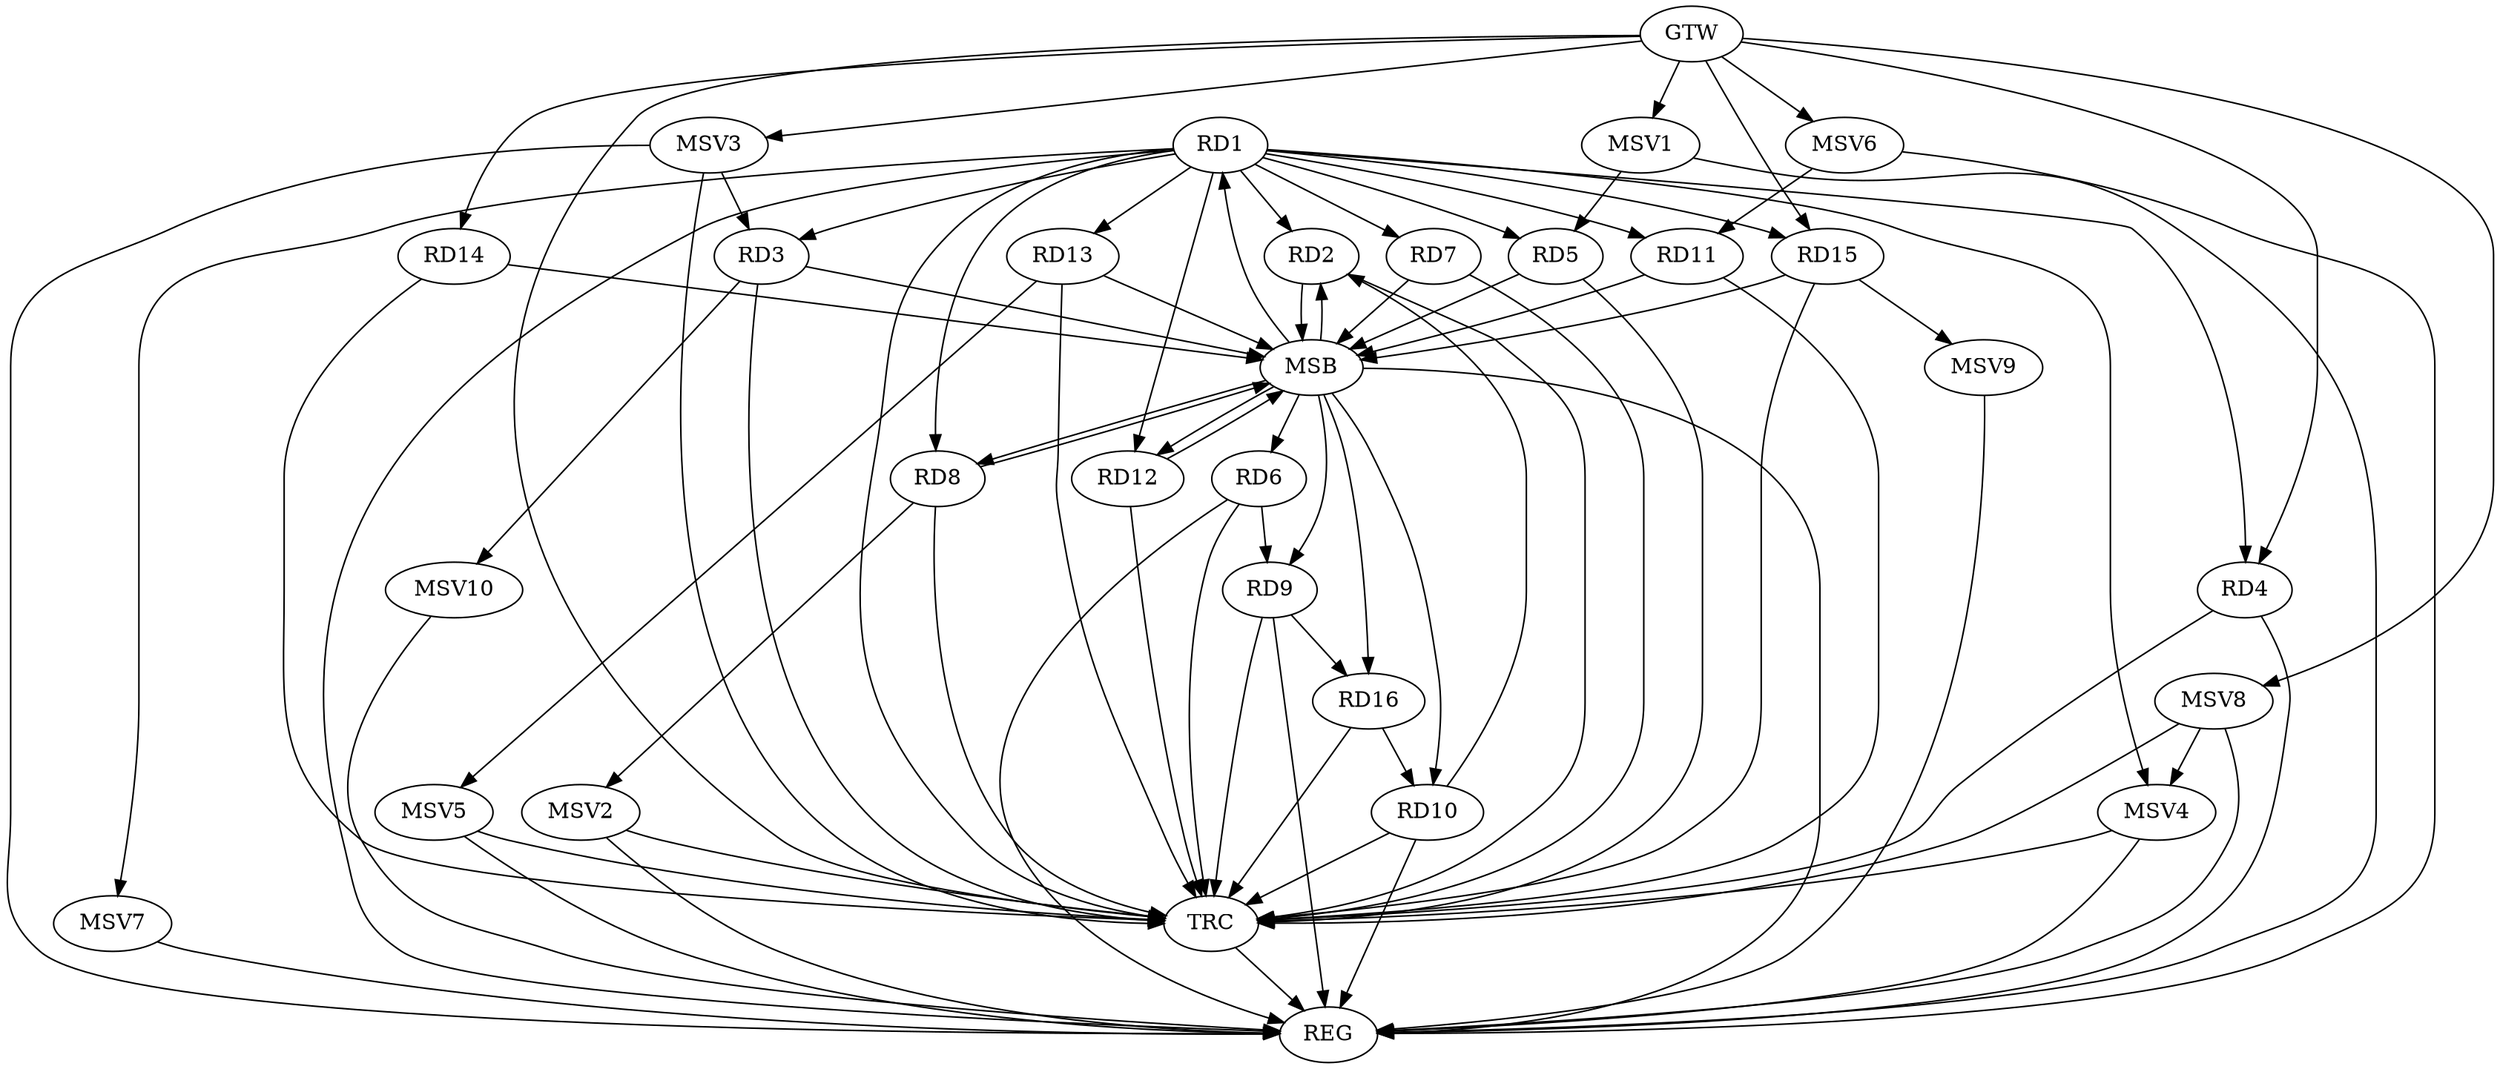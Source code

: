 strict digraph G {
  RD1 [ label="RD1" ];
  RD2 [ label="RD2" ];
  RD3 [ label="RD3" ];
  RD4 [ label="RD4" ];
  RD5 [ label="RD5" ];
  RD6 [ label="RD6" ];
  RD7 [ label="RD7" ];
  RD8 [ label="RD8" ];
  RD9 [ label="RD9" ];
  RD10 [ label="RD10" ];
  RD11 [ label="RD11" ];
  RD12 [ label="RD12" ];
  RD13 [ label="RD13" ];
  RD14 [ label="RD14" ];
  RD15 [ label="RD15" ];
  RD16 [ label="RD16" ];
  GTW [ label="GTW" ];
  REG [ label="REG" ];
  MSB [ label="MSB" ];
  TRC [ label="TRC" ];
  MSV1 [ label="MSV1" ];
  MSV2 [ label="MSV2" ];
  MSV3 [ label="MSV3" ];
  MSV4 [ label="MSV4" ];
  MSV5 [ label="MSV5" ];
  MSV6 [ label="MSV6" ];
  MSV7 [ label="MSV7" ];
  MSV8 [ label="MSV8" ];
  MSV9 [ label="MSV9" ];
  MSV10 [ label="MSV10" ];
  RD1 -> RD2;
  RD1 -> RD5;
  RD1 -> RD8;
  RD1 -> RD13;
  RD10 -> RD2;
  RD6 -> RD9;
  RD9 -> RD16;
  RD16 -> RD10;
  GTW -> RD4;
  GTW -> RD14;
  GTW -> RD15;
  RD1 -> REG;
  RD4 -> REG;
  RD6 -> REG;
  RD9 -> REG;
  RD10 -> REG;
  RD2 -> MSB;
  MSB -> RD9;
  MSB -> REG;
  RD3 -> MSB;
  MSB -> RD8;
  RD5 -> MSB;
  MSB -> RD6;
  MSB -> RD12;
  RD7 -> MSB;
  RD8 -> MSB;
  RD11 -> MSB;
  MSB -> RD2;
  RD12 -> MSB;
  MSB -> RD1;
  RD13 -> MSB;
  MSB -> RD10;
  RD14 -> MSB;
  RD15 -> MSB;
  MSB -> RD16;
  RD1 -> TRC;
  RD2 -> TRC;
  RD3 -> TRC;
  RD4 -> TRC;
  RD5 -> TRC;
  RD6 -> TRC;
  RD7 -> TRC;
  RD8 -> TRC;
  RD9 -> TRC;
  RD10 -> TRC;
  RD11 -> TRC;
  RD12 -> TRC;
  RD13 -> TRC;
  RD14 -> TRC;
  RD15 -> TRC;
  RD16 -> TRC;
  GTW -> TRC;
  TRC -> REG;
  RD1 -> RD4;
  RD1 -> RD11;
  RD1 -> RD12;
  RD1 -> RD7;
  RD1 -> RD15;
  RD1 -> RD3;
  MSV1 -> RD5;
  GTW -> MSV1;
  MSV1 -> REG;
  RD8 -> MSV2;
  MSV2 -> REG;
  MSV2 -> TRC;
  MSV3 -> RD3;
  GTW -> MSV3;
  MSV3 -> REG;
  MSV3 -> TRC;
  RD1 -> MSV4;
  MSV4 -> REG;
  MSV4 -> TRC;
  RD13 -> MSV5;
  MSV5 -> REG;
  MSV5 -> TRC;
  MSV6 -> RD11;
  GTW -> MSV6;
  MSV6 -> REG;
  RD1 -> MSV7;
  MSV7 -> REG;
  MSV8 -> MSV4;
  GTW -> MSV8;
  MSV8 -> REG;
  MSV8 -> TRC;
  RD15 -> MSV9;
  MSV9 -> REG;
  RD3 -> MSV10;
  MSV10 -> REG;
}

